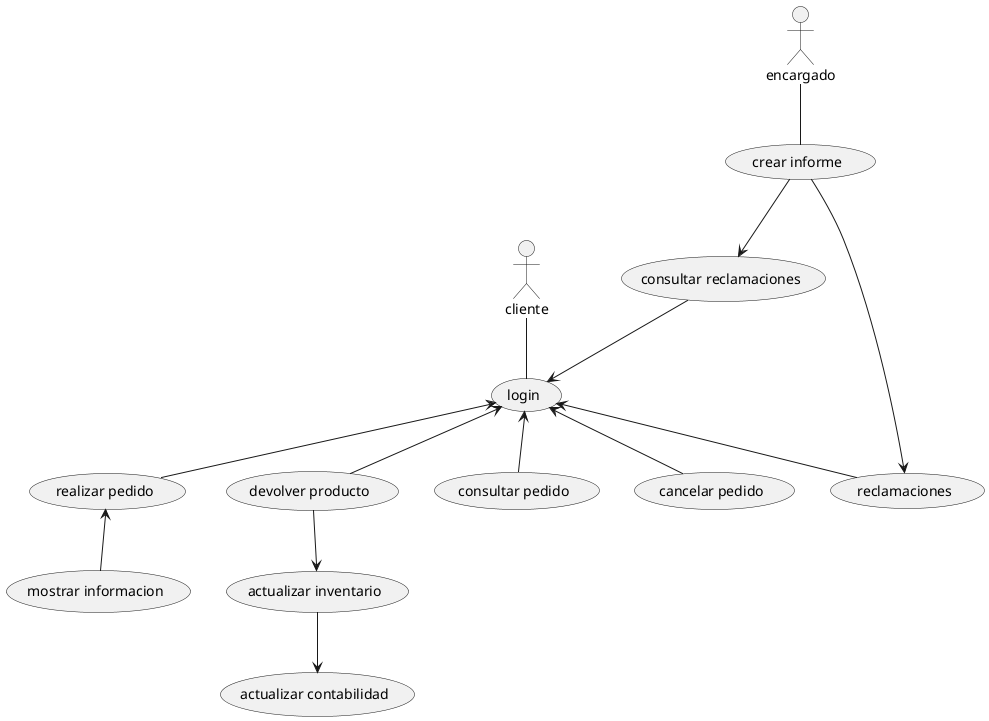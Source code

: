 @startuml Ejercicio2.wsd
:cliente: -- (login)
(login) <-- (realizar pedido)
(realizar pedido) <-- (mostrar informacion)
(login) <-- (devolver producto)
(devolver producto) --> (actualizar inventario)
(actualizar inventario) --> (actualizar contabilidad)
(login) <-- (consultar pedido)
(login) <-- (cancelar pedido)
(login) <-- (reclamaciones)
:encargado: -- (crear informe)
' reclamaciones implica tanto hacerlas como verlas, por eso para crear un informe se consultan las reclamaciones
(crear informe) --> (reclamaciones)
(crear informe) --> (consultar reclamaciones)
(consultar reclamaciones) --> (login)
@enduml